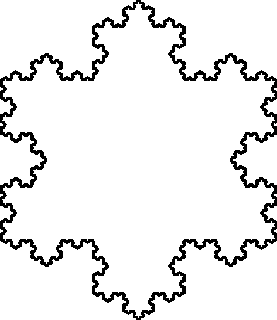 settings.tex="pdflatex";

texpreamble("\usepackage{amsmath}
\usepackage{amsthm,amssymb}
\usepackage{mathpazo}
\usepackage[svgnames]{xcolor}
");
import graph;

size(160);


transform S=scale(1/3);
transform T=shift((1/3,0))*rotate(60)*S;
transform U=shift((1/2,sqrt(3)/6))*rotate(-60)*S;
transform V=shift((2/3,0))*S;

transform R=shift(1,0)*rotate(-120,(0,0));
transform RR=shift(1/2,-sqrt(3/4))*rotate(120,(0,0));



int N=6;

path[] P={(0,0)--(1,0)};

for(int i=1; i<=N; ++i){
	P.push(S*P[i-1]--T*P[i-1]--U*P[i-1]--V*P[i-1]);
}


draw(P[N]);

draw(R*P[N]);
draw(RR*P[N]);